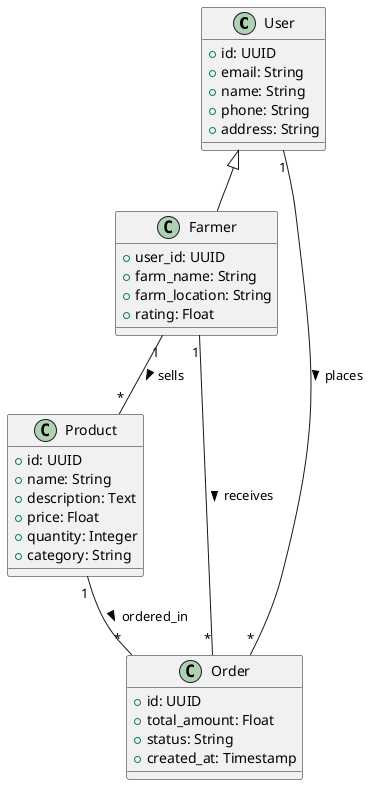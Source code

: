 @startuml Agri-Pulse Core Class Diagram

' Core Entities
class User {
  +id: UUID
  +email: String
  +name: String
  +phone: String
  +address: String
}

class Farmer {
  +user_id: UUID
  +farm_name: String
  +farm_location: String
  +rating: Float
}

class Product {
  +id: UUID
  +name: String
  +description: Text
  +price: Float
  +quantity: Integer
  +category: String
}

class Order {
  +id: UUID
  +total_amount: Float
  +status: String
  +created_at: Timestamp
}

' Relationships
User <|-- Farmer
User "1" -- "*" Order : places >
Farmer "1" -- "*" Product : sells >
Farmer "1" -- "*" Order : receives >
Product "1" -- "*" Order : ordered_in >

@enduml